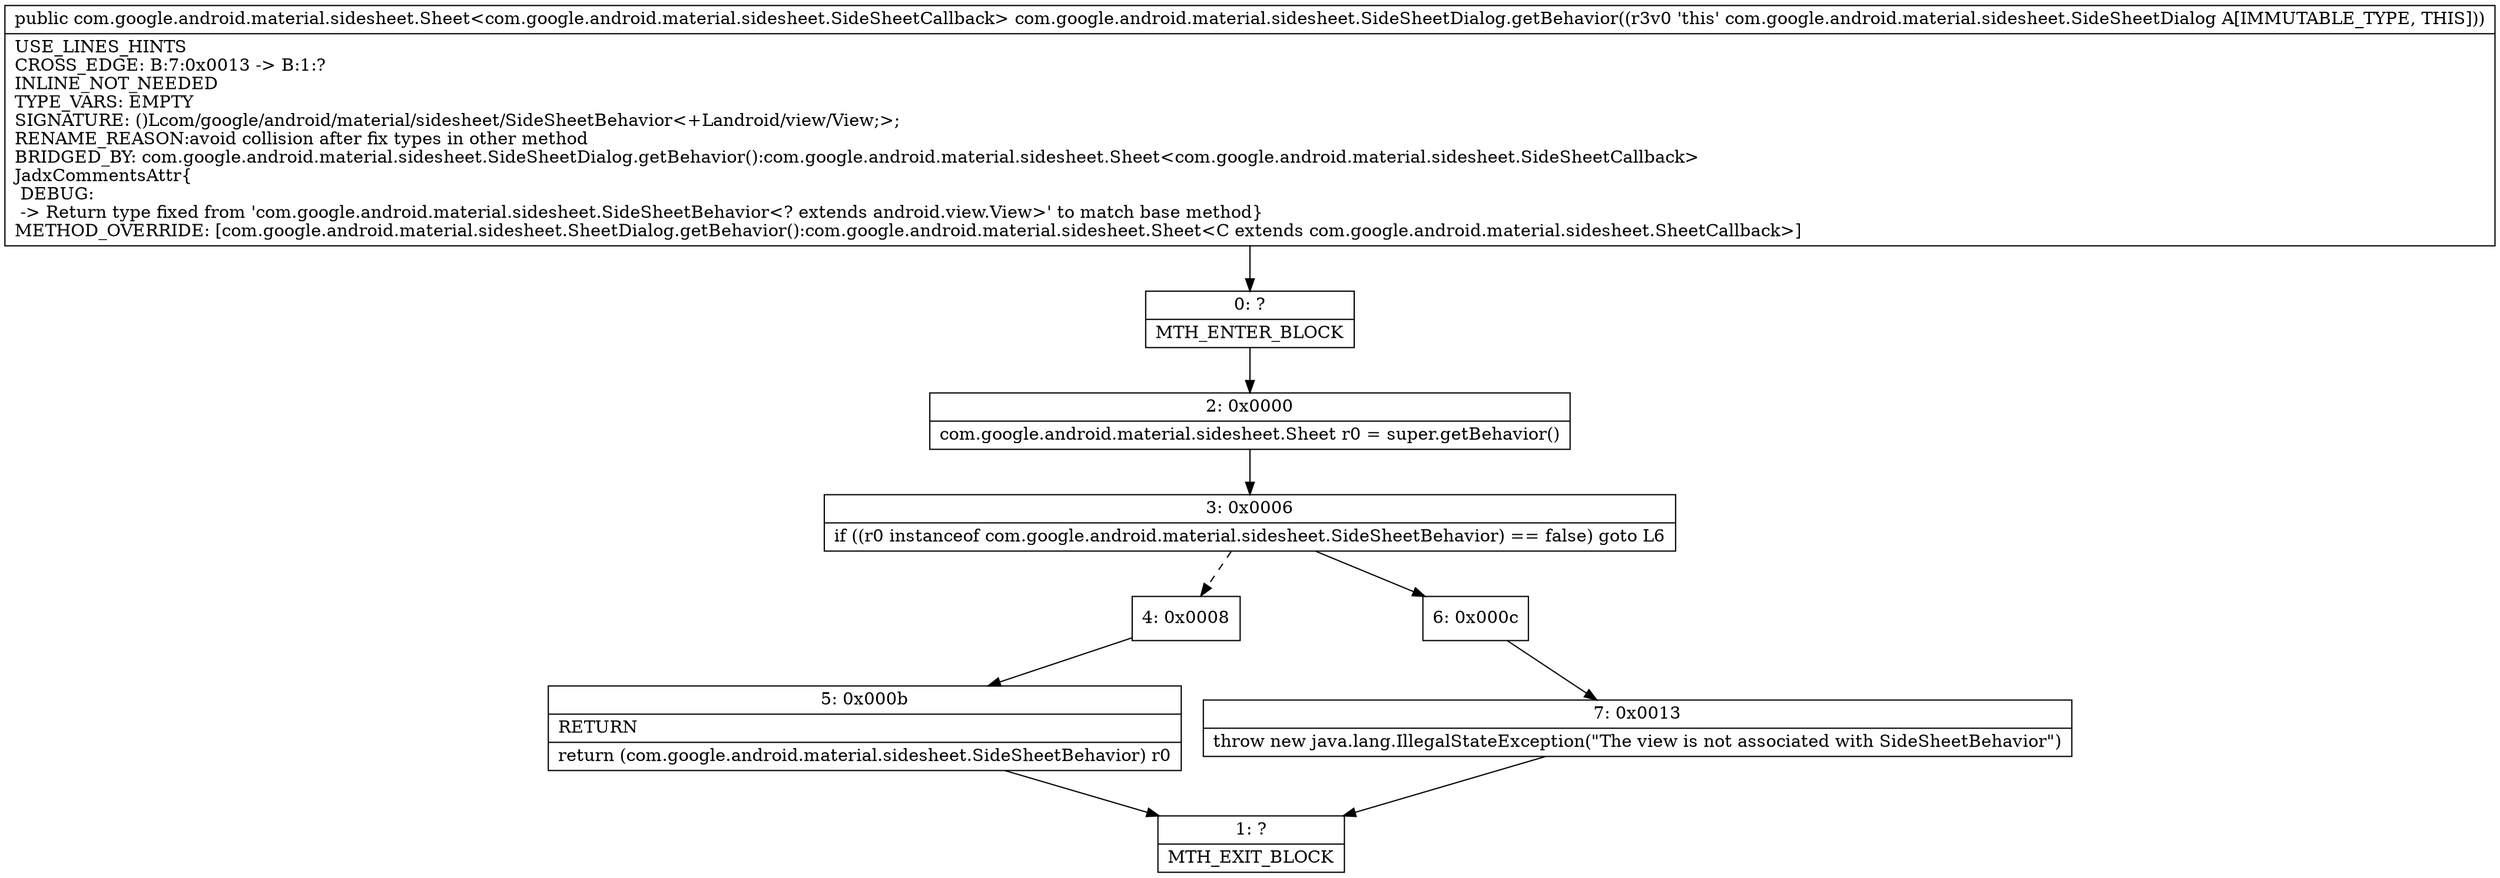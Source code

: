 digraph "CFG forcom.google.android.material.sidesheet.SideSheetDialog.getBehavior()Lcom\/google\/android\/material\/sidesheet\/SideSheetBehavior;" {
Node_0 [shape=record,label="{0\:\ ?|MTH_ENTER_BLOCK\l}"];
Node_2 [shape=record,label="{2\:\ 0x0000|com.google.android.material.sidesheet.Sheet r0 = super.getBehavior()\l}"];
Node_3 [shape=record,label="{3\:\ 0x0006|if ((r0 instanceof com.google.android.material.sidesheet.SideSheetBehavior) == false) goto L6\l}"];
Node_4 [shape=record,label="{4\:\ 0x0008}"];
Node_5 [shape=record,label="{5\:\ 0x000b|RETURN\l|return (com.google.android.material.sidesheet.SideSheetBehavior) r0\l}"];
Node_1 [shape=record,label="{1\:\ ?|MTH_EXIT_BLOCK\l}"];
Node_6 [shape=record,label="{6\:\ 0x000c}"];
Node_7 [shape=record,label="{7\:\ 0x0013|throw new java.lang.IllegalStateException(\"The view is not associated with SideSheetBehavior\")\l}"];
MethodNode[shape=record,label="{public com.google.android.material.sidesheet.Sheet\<com.google.android.material.sidesheet.SideSheetCallback\> com.google.android.material.sidesheet.SideSheetDialog.getBehavior((r3v0 'this' com.google.android.material.sidesheet.SideSheetDialog A[IMMUTABLE_TYPE, THIS]))  | USE_LINES_HINTS\lCROSS_EDGE: B:7:0x0013 \-\> B:1:?\lINLINE_NOT_NEEDED\lTYPE_VARS: EMPTY\lSIGNATURE: ()Lcom\/google\/android\/material\/sidesheet\/SideSheetBehavior\<+Landroid\/view\/View;\>;\lRENAME_REASON:avoid collision after fix types in other method\lBRIDGED_BY: com.google.android.material.sidesheet.SideSheetDialog.getBehavior():com.google.android.material.sidesheet.Sheet\<com.google.android.material.sidesheet.SideSheetCallback\>\lJadxCommentsAttr\{\l DEBUG: \l \-\> Return type fixed from 'com.google.android.material.sidesheet.SideSheetBehavior\<? extends android.view.View\>' to match base method\}\lMETHOD_OVERRIDE: [com.google.android.material.sidesheet.SheetDialog.getBehavior():com.google.android.material.sidesheet.Sheet\<C extends com.google.android.material.sidesheet.SheetCallback\>]\l}"];
MethodNode -> Node_0;Node_0 -> Node_2;
Node_2 -> Node_3;
Node_3 -> Node_4[style=dashed];
Node_3 -> Node_6;
Node_4 -> Node_5;
Node_5 -> Node_1;
Node_6 -> Node_7;
Node_7 -> Node_1;
}


